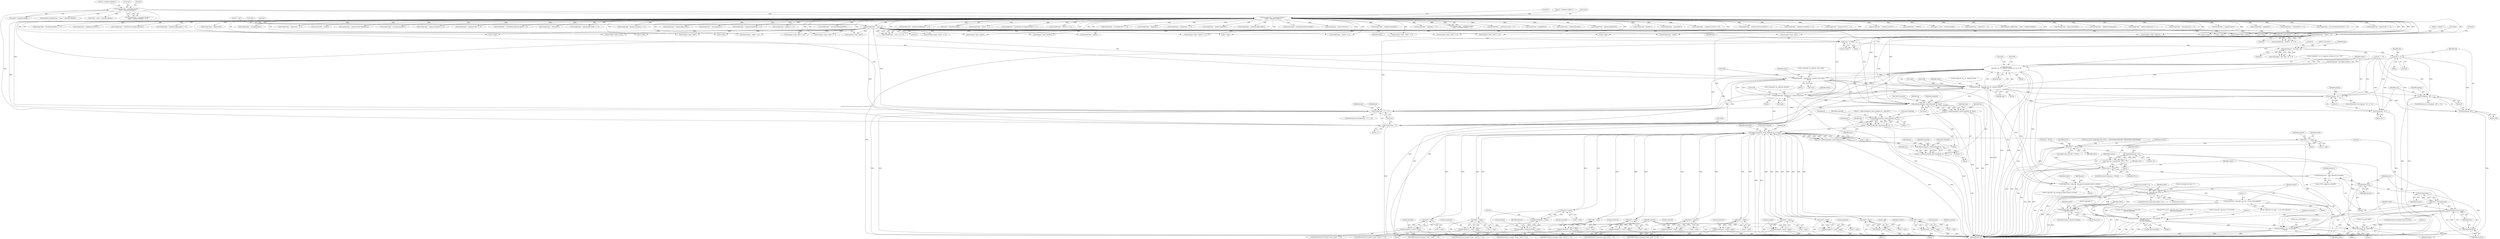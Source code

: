 digraph "0_Android_9d4853418ab2f754c2b63e091c29c5529b8b86ca_94@pointer" {
"1001319" [label="(Call,arg += 9)"];
"1001310" [label="(Call,strncmp(arg, \"arm-neon:\", 9))"];
"1001294" [label="(Call,*arg = 9+*argv)"];
"1001286" [label="(Call,strncmp(*argv, \"--option=\", 9))"];
"1001073" [label="(Call,strncmp(*argv, \"--max\", 5))"];
"1000582" [label="(Call,strncmp(*argv, \"--transform-enable=\",\n sizeof \"--transform-enable\"))"];
"1000560" [label="(Call,strncmp(*argv, \"--transform-disable=\",\n sizeof \"--transform-disable\"))"];
"1001348" [label="(Call,strcmp(arg, \"off\") == 0)"];
"1001349" [label="(Call,strcmp(arg, \"off\"))"];
"1001358" [label="(Call,strcmp(arg, \"on\") == 0)"];
"1001359" [label="(Call,strcmp(arg, \"on\"))"];
"1001368" [label="(Call,fprintf(stderr,\n \"pngvalid: %s: %s: unknown setting (use 'on' or 'off')\n\",\n *argv, arg))"];
"1000373" [label="(Call,strcmp(*argv, \"-v\") == 0)"];
"1000374" [label="(Call,strcmp(*argv, \"-v\"))"];
"1001227" [label="(Call,fprintf(stderr, \"pngvalid: %s: unknown 'max' option\n\", *argv))"];
"1001339" [label="(Call,fprintf(stderr, \"pngvalid: %s: %s: unknown option\n\", *argv, arg))"];
"1001409" [label="(Call,fprintf(stderr, \"pngvalid: %s: unknown argument\n\", *argv))"];
"1001429" [label="(Call,safecat(command, sizeof command, cp, *argv))"];
"1001427" [label="(Call,cp = safecat(command, sizeof command, cp, *argv))"];
"1000356" [label="(Call,safecat(command, sizeof command, cp, \" \"))"];
"1000354" [label="(Call,cp = safecat(command, sizeof command, cp, \" \"))"];
"1000364" [label="(Call,safecat(command, sizeof command, cp, *++argv))"];
"1000362" [label="(Call,cp = safecat(command, sizeof command, cp, *++argv))"];
"1001421" [label="(Call,safecat(command, sizeof command, cp, \" \"))"];
"1001419" [label="(Call,cp = safecat(command, sizeof command, cp, \" \"))"];
"1001035" [label="(Call,atoi(*++argv))"];
"1001033" [label="(Call,(png_byte)atoi(*++argv))"];
"1001029" [label="(Call,pm.sbitlow = (png_byte)atoi(*++argv))"];
"1001058" [label="(Call,touch = *++argv)"];
"1001791" [label="(Call,touch != NULL)"];
"1001798" [label="(Call,fopen(touch, \"wt\"))"];
"1001796" [label="(Call,*fsuccess = fopen(touch, \"wt\"))"];
"1001802" [label="(Call,fsuccess != NULL)"];
"1001810" [label="(Call,fprintf(fsuccess, \"PNG validation succeeded\n\"))"];
"1001813" [label="(Call,fflush(fsuccess))"];
"1001817" [label="(Call,ferror(fsuccess))"];
"1001815" [label="(Call,error = ferror(fsuccess))"];
"1001820" [label="(Call,fclose(fsuccess) || error)"];
"1001821" [label="(Call,fclose(fsuccess))"];
"1001825" [label="(Call,fprintf(stderr, \"%s: write failed\n\", touch))"];
"1001833" [label="(Call,fprintf(stderr, \"%s: open failed\n\", touch))"];
"1001095" [label="(Call,atof(*++argv))"];
"1001091" [label="(Call,pm.maxabs8 = atof(*++argv))"];
"1001113" [label="(Call,atof(*++argv))"];
"1001109" [label="(Call,pm.maxabs16 = atof(*++argv))"];
"1001131" [label="(Call,atof(*++argv))"];
"1001127" [label="(Call,pm.maxcalc8 = atof(*++argv))"];
"1001149" [label="(Call,atof(*++argv))"];
"1001145" [label="(Call,pm.maxcalc16 = atof(*++argv))"];
"1001167" [label="(Call,atof(*++argv))"];
"1001163" [label="(Call,pm.maxout8 = atof(*++argv))"];
"1001185" [label="(Call,atof(*++argv))"];
"1001181" [label="(Call,pm.maxout16 = atof(*++argv))"];
"1001203" [label="(Call,atof(*++argv))"];
"1001199" [label="(Call,pm.maxpc8 = atof(*++argv))"];
"1001221" [label="(Call,atof(*++argv))"];
"1001217" [label="(Call,pm.maxpc16 = atof(*++argv))"];
"1001253" [label="(Call,atof(*++argv))"];
"1001249" [label="(Call,pm.log8 = atof(*++argv))"];
"1001276" [label="(Call,atof(*++argv))"];
"1001272" [label="(Call,pm.log16 = atof(*++argv))"];
"1001640" [label="(Call,fprintf(stderr, \"pngvalid: test aborted (probably failed in cleanup)\n\"))"];
"1001661" [label="(Call,fprintf(stderr, \"pngvalid: first error: %s\n\", pm.this.error))"];
"1001669" [label="(Call,fprintf(stderr, \"pngvalid: run with -v to see what happened\n\"))"];
"1001767" [label="(Call,fprintf(stderr, \"pngvalid: %s\n\", pm.this.error))"];
"1001775" [label="(Call,fprintf(stderr, \"pngvalid: %d errors, %d warnings\n\", pm.this.nerrors,\n          pm.this.nwarnings))"];
"1000369" [label="(Call,*++argv)"];
"1001431" [label="(Call,sizeof command)"];
"1001671" [label="(Literal,\"pngvalid: run with -v to see what happened\n\")"];
"1001819" [label="(ControlStructure,if (fclose(fsuccess) || error))"];
"1000933" [label="(Call,strcmp(*argv, \"--use-input-precision\") == 0)"];
"1000712" [label="(Call,strcmp(*argv, \"--nogamma-transform\"))"];
"1000960" [label="(Call,strcmp(*argv, \"--calculations-use-input-precision\"))"];
"1001415" [label="(Literal,99)"];
"1001190" [label="(ControlStructure,if (strcmp(5+*argv, \"pc8\") == 0))"];
"1001146" [label="(Call,pm.maxcalc16)"];
"1001320" [label="(Identifier,arg)"];
"1001412" [label="(Call,*argv)"];
"1000839" [label="(Call,strcmp(*argv, \"--nogamma-alpha-mode\") == 0)"];
"1001661" [label="(Call,fprintf(stderr, \"pngvalid: first error: %s\n\", pm.this.error))"];
"1000588" [label="(Literal,0)"];
"1001193" [label="(Call,5+*argv)"];
"1000725" [label="(Call,strcmp(*argv, \"--gamma-sbit\"))"];
"1001281" [label="(Identifier,catmore)"];
"1001210" [label="(Call,strcmp(5+*argv, \"pc16\"))"];
"1000922" [label="(Call,strcmp(*argv, \"--use-update-info\"))"];
"1001429" [label="(Call,safecat(command, sizeof command, cp, *argv))"];
"1000365" [label="(Identifier,command)"];
"1001362" [label="(Literal,0)"];
"1001433" [label="(Identifier,cp)"];
"1001175" [label="(Call,5+*argv)"];
"1001321" [label="(Literal,9)"];
"1001002" [label="(Call,strcmp(*argv, \"--exhaustive\") == 0)"];
"1001783" [label="(Call,pm.this.nwarnings)"];
"1000564" [label="(Call,sizeof \"--transform-disable\")"];
"1001361" [label="(Literal,\"on\")"];
"1000573" [label="(Call,transform_disable(*argv + sizeof \"--transform-disable\"))"];
"1001434" [label="(Call,*argv)"];
"1001091" [label="(Call,pm.maxabs8 = atof(*++argv))"];
"1001227" [label="(Call,fprintf(stderr, \"pngvalid: %s: unknown 'max' option\n\", *argv))"];
"1001748" [label="(Call,pm.this.treat_warnings_as_errors &&\n       pm.this.nwarnings)"];
"1001311" [label="(Identifier,arg)"];
"1001109" [label="(Call,pm.maxabs16 = atof(*++argv))"];
"1001296" [label="(Call,9+*argv)"];
"1001815" [label="(Call,error = ferror(fsuccess))"];
"1001669" [label="(Call,fprintf(stderr, \"pngvalid: run with -v to see what happened\n\"))"];
"1001049" [label="(Call,strcmp(*argv, \"--touch\"))"];
"1000347" [label="(Identifier,argc)"];
"1001641" [label="(Identifier,stderr)"];
"1000973" [label="(Call,strcmp(*argv, \"--assume-16-bit-calculations\"))"];
"1001226" [label="(Block,)"];
"1001370" [label="(Literal,\"pngvalid: %s: %s: unknown setting (use 'on' or 'off')\n\")"];
"1001796" [label="(Call,*fsuccess = fopen(touch, \"wt\"))"];
"1001813" [label="(Call,fflush(fsuccess))"];
"1000934" [label="(Call,strcmp(*argv, \"--use-input-precision\"))"];
"1001812" [label="(Literal,\"PNG validation succeeded\n\")"];
"1000660" [label="(Call,strcmp(*argv, \"--gamma-threshold\") == 0)"];
"1001342" [label="(Call,*argv)"];
"1001430" [label="(Identifier,command)"];
"1001217" [label="(Call,pm.maxpc16 = atof(*++argv))"];
"1001100" [label="(ControlStructure,if (strcmp(5+*argv, \"abs16\") == 0))"];
"1001663" [label="(Literal,\"pngvalid: first error: %s\n\")"];
"1000743" [label="(Call,strcmp(*argv, \"--nogamma-sbit\") == 0)"];
"1001186" [label="(Call,*++argv)"];
"1000391" [label="(Identifier,argv)"];
"1001181" [label="(Call,pm.maxout16 = atof(*++argv))"];
"1000985" [label="(Call,strcmp(*argv, \"--calculations-follow-bit-depth\") == 0)"];
"1000210" [label="(Call,cp = safecat(command, sizeof command, cp, \"pngvalid\"))"];
"1001421" [label="(Call,safecat(command, sizeof command, cp, \" \"))"];
"1001367" [label="(Block,)"];
"1001163" [label="(Call,pm.maxout8 = atof(*++argv))"];
"1001770" [label="(Call,pm.this.error)"];
"1001003" [label="(Call,strcmp(*argv, \"--exhaustive\"))"];
"1001319" [label="(Call,arg += 9)"];
"1000820" [label="(Call,strcmp(*argv, \"--gamma-alpha-mode\") == 0)"];
"1001799" [label="(Identifier,touch)"];
"1000376" [label="(Identifier,argv)"];
"1001825" [label="(Call,fprintf(stderr, \"%s: write failed\n\", touch))"];
"1001823" [label="(Identifier,error)"];
"1001110" [label="(Call,pm.maxabs16)"];
"1001254" [label="(Call,*++argv)"];
"1001156" [label="(Call,strcmp(5+*argv, \"out8\"))"];
"1000692" [label="(Call,strcmp(*argv, \"--gamma-transform\") == 0)"];
"1001182" [label="(Call,pm.maxout16)"];
"1000382" [label="(Identifier,pm)"];
"1000582" [label="(Call,strncmp(*argv, \"--transform-enable=\",\n sizeof \"--transform-enable\"))"];
"1001334" [label="(Call,arg += 19)"];
"1001074" [label="(Call,*argv)"];
"1001033" [label="(Call,(png_byte)atoi(*++argv))"];
"1001346" [label="(Literal,99)"];
"1000358" [label="(Call,sizeof command)"];
"1000362" [label="(Call,cp = safecat(command, sizeof command, cp, *++argv))"];
"1001832" [label="(Block,)"];
"1001132" [label="(Call,*++argv)"];
"1001816" [label="(Identifier,error)"];
"1001103" [label="(Call,5+*argv)"];
"1000821" [label="(Call,strcmp(*argv, \"--gamma-alpha-mode\"))"];
"1001422" [label="(Identifier,command)"];
"1000879" [label="(Call,strcmp(*argv, \"--more-gammas\"))"];
"1001340" [label="(Identifier,stderr)"];
"1001794" [label="(Block,)"];
"1001057" [label="(Block,)"];
"1000679" [label="(Call,strcmp(*argv, \"--nogamma-threshold\") == 0)"];
"1001821" [label="(Call,fclose(fsuccess))"];
"1001840" [label="(Literal,0)"];
"1000603" [label="(Call,strcmp(*argv, \"--gamma\") == 0)"];
"1001776" [label="(Identifier,stderr)"];
"1001239" [label="(Call,strcmp(*argv, \"--log8\") == 0)"];
"1001114" [label="(Call,*++argv)"];
"1001804" [label="(Identifier,NULL)"];
"1001059" [label="(Identifier,touch)"];
"1001810" [label="(Call,fprintf(fsuccess, \"PNG validation succeeded\n\"))"];
"1001800" [label="(Literal,\"wt\")"];
"1001411" [label="(Literal,\"pngvalid: %s: unknown argument\n\")"];
"1001233" [label="(Literal,99)"];
"1001191" [label="(Call,strcmp(5+*argv, \"pc8\") == 0)"];
"1001185" [label="(Call,atof(*++argv))"];
"1000585" [label="(Literal,\"--transform-enable=\")"];
"1000349" [label="(Block,)"];
"1001814" [label="(Identifier,fsuccess)"];
"1000947" [label="(Call,strcmp(*argv, \"--use-calculation-precision\"))"];
"1000563" [label="(Literal,\"--transform-disable=\")"];
"1001652" [label="(Call,pm.this.error[0] != 0)"];
"1001797" [label="(Identifier,fsuccess)"];
"1001310" [label="(Call,strncmp(arg, \"arm-neon:\", 9))"];
"1001291" [label="(Literal,0)"];
"1001798" [label="(Call,fopen(touch, \"wt\"))"];
"1001647" [label="(Identifier,pm)"];
"1001035" [label="(Call,atoi(*++argv))"];
"1001350" [label="(Identifier,arg)"];
"1001828" [label="(Identifier,touch)"];
"1001325" [label="(Call,strncmp(arg, \"max-inflate-window:\", 19))"];
"1001344" [label="(Identifier,arg)"];
"1001221" [label="(Call,atof(*++argv))"];
"1001119" [label="(Call,strcmp(5+*argv, \"calc8\") == 0)"];
"1001775" [label="(Call,fprintf(stderr, \"pngvalid: %d errors, %d warnings\n\", pm.this.nerrors,\n          pm.this.nwarnings))"];
"1001084" [label="(Call,strcmp(5+*argv, \"abs8\"))"];
"1000561" [label="(Call,*argv)"];
"1001349" [label="(Call,strcmp(arg, \"off\"))"];
"1001131" [label="(Call,atof(*++argv))"];
"1001173" [label="(Call,strcmp(5+*argv, \"out16\") == 0)"];
"1000372" [label="(ControlStructure,if (strcmp(*argv, \"-v\") == 0))"];
"1001651" [label="(ControlStructure,if (pm.this.error[0] != 0))"];
"1000807" [label="(Call,strcmp(*argv, \"--nogamma-background\") == 0)"];
"1001408" [label="(Block,)"];
"1001835" [label="(Literal,\"%s: open failed\n\")"];
"1001276" [label="(Call,atof(*++argv))"];
"1000586" [label="(Call,sizeof \"--transform-enable\")"];
"1001127" [label="(Call,pm.maxcalc8 = atof(*++argv))"];
"1001048" [label="(Call,strcmp(*argv, \"--touch\") == 0)"];
"1000959" [label="(Call,strcmp(*argv, \"--calculations-use-input-precision\") == 0)"];
"1001650" [label="(Block,)"];
"1001060" [label="(Call,*++argv)"];
"1001145" [label="(Call,pm.maxcalc16 = atof(*++argv))"];
"1000583" [label="(Call,*argv)"];
"1001120" [label="(Call,strcmp(5+*argv, \"calc8\"))"];
"1001272" [label="(Call,pm.log16 = atof(*++argv))"];
"1001019" [label="(Call,strcmp(*argv, \"--sbitlow\") == 0)"];
"1001273" [label="(Call,pm.log16)"];
"1000360" [label="(Identifier,cp)"];
"1000378" [label="(Literal,0)"];
"1001352" [label="(Literal,0)"];
"1001218" [label="(Call,pm.maxpc16)"];
"1001670" [label="(Identifier,stderr)"];
"1000158" [label="(Call,touch = NULL)"];
"1001314" [label="(Literal,0)"];
"1001095" [label="(Call,atof(*++argv))"];
"1001118" [label="(ControlStructure,if (strcmp(5+*argv, \"calc8\") == 0))"];
"1001822" [label="(Identifier,fsuccess)"];
"1001102" [label="(Call,strcmp(5+*argv, \"abs16\"))"];
"1000357" [label="(Identifier,command)"];
"1001036" [label="(Call,*++argv)"];
"1001792" [label="(Identifier,touch)"];
"1000363" [label="(Identifier,cp)"];
"1000374" [label="(Call,strcmp(*argv, \"-v\"))"];
"1001263" [label="(Call,strcmp(*argv, \"--log16\"))"];
"1001208" [label="(ControlStructure,if (strcmp(5+*argv, \"pc16\") == 0))"];
"1001309" [label="(Call,strncmp(arg, \"arm-neon:\", 9) == 0)"];
"1001137" [label="(Call,strcmp(5+*argv, \"calc16\") == 0)"];
"1001834" [label="(Identifier,stderr)"];
"1000921" [label="(Call,strcmp(*argv, \"--use-update-info\") == 0)"];
"1001222" [label="(Call,*++argv)"];
"1000648" [label="(Call,strcmp(*argv, \"--nogamma\"))"];
"1000891" [label="(Call,strcmp(*argv, \"--all-gammas\") == 0)"];
"1001092" [label="(Call,pm.maxabs8)"];
"1001811" [label="(Identifier,fsuccess)"];
"1001826" [label="(Identifier,stderr)"];
"1001271" [label="(Block,)"];
"1001250" [label="(Call,pm.log8)"];
"1001827" [label="(Literal,\"%s: write failed\n\")"];
"1001228" [label="(Identifier,stderr)"];
"1000356" [label="(Call,safecat(command, sizeof command, cp, \" \"))"];
"1000693" [label="(Call,strcmp(*argv, \"--gamma-transform\"))"];
"1000840" [label="(Call,strcmp(*argv, \"--nogamma-alpha-mode\"))"];
"1001085" [label="(Call,5+*argv)"];
"1001368" [label="(Call,fprintf(stderr,\n \"pngvalid: %s: %s: unknown setting (use 'on' or 'off')\n\",\n *argv, arg))"];
"1000986" [label="(Call,strcmp(*argv, \"--calculations-follow-bit-depth\"))"];
"1000757" [label="(Call,strcmp(*argv, \"--gamma-16-to-8\"))"];
"1001078" [label="(Literal,0)"];
"1000354" [label="(Call,cp = safecat(command, sizeof command, cp, \" \"))"];
"1001760" [label="(ControlStructure,if (!pm.this.verbose))"];
"1001354" [label="(Identifier,setting)"];
"1001076" [label="(Literal,\"--max\")"];
"1001200" [label="(Call,pm.maxpc8)"];
"1001347" [label="(ControlStructure,if (strcmp(arg, \"off\") == 0))"];
"1001423" [label="(Call,sizeof command)"];
"1001801" [label="(ControlStructure,if (fsuccess != NULL))"];
"1000377" [label="(Literal,\"-v\")"];
"1001768" [label="(Identifier,stderr)"];
"1001030" [label="(Call,pm.sbitlow)"];
"1001167" [label="(Call,atof(*++argv))"];
"1001742" [label="(Call,pm.this.nerrors || (pm.this.treat_warnings_as_errors &&\n       pm.this.nwarnings))"];
"1001262" [label="(Call,strcmp(*argv, \"--log16\") == 0)"];
"1001073" [label="(Call,strncmp(*argv, \"--max\", 5))"];
"1001203" [label="(Call,atof(*++argv))"];
"1001369" [label="(Identifier,stderr)"];
"1001767" [label="(Call,fprintf(stderr, \"pngvalid: %s\n\", pm.this.error))"];
"1001230" [label="(Call,*argv)"];
"1001083" [label="(Call,strcmp(5+*argv, \"abs8\") == 0)"];
"1001803" [label="(Identifier,fsuccess)"];
"1000680" [label="(Call,strcmp(*argv, \"--nogamma-threshold\"))"];
"1001155" [label="(Call,strcmp(5+*argv, \"out8\") == 0)"];
"1000647" [label="(Call,strcmp(*argv, \"--nogamma\") == 0)"];
"1000581" [label="(Call,strncmp(*argv, \"--transform-enable=\",\n sizeof \"--transform-enable\") == 0)"];
"1000366" [label="(Call,sizeof command)"];
"1000906" [label="(Call,strcmp(*argv, \"--progressive-read\") == 0)"];
"1000866" [label="(Call,strcmp(*argv, \"--noexpand16\"))"];
"1000907" [label="(Call,strcmp(*argv, \"--progressive-read\"))"];
"1000789" [label="(Call,strcmp(*argv, \"--gamma-background\"))"];
"1001290" [label="(Literal,9)"];
"1001072" [label="(Call,strncmp(*argv, \"--max\", 5) == 0)"];
"1001338" [label="(Block,)"];
"1000201" [label="(Call,store_ensure_image(&pm.this, NULL, 2, TRANSFORM_ROWMAX, TRANSFORM_HEIGHTMAX))"];
"1001209" [label="(Call,strcmp(5+*argv, \"pc16\") == 0)"];
"1001805" [label="(Block,)"];
"1000375" [label="(Call,*argv)"];
"1001341" [label="(Literal,\"pngvalid: %s: %s: unknown option\n\")"];
"1001820" [label="(Call,fclose(fsuccess) || error)"];
"1000604" [label="(Call,strcmp(*argv, \"--gamma\"))"];
"1001410" [label="(Identifier,stderr)"];
"1001077" [label="(Literal,5)"];
"1000892" [label="(Call,strcmp(*argv, \"--all-gammas\"))"];
"1001841" [label="(MethodReturn,int)"];
"1000373" [label="(Call,strcmp(*argv, \"-v\") == 0)"];
"1001040" [label="(Identifier,catmore)"];
"1001302" [label="(Identifier,option)"];
"1001157" [label="(Call,5+*argv)"];
"1001082" [label="(ControlStructure,if (strcmp(5+*argv, \"abs8\") == 0))"];
"1001808" [label="(Identifier,error)"];
"1000775" [label="(Call,strcmp(*argv, \"--nogamma-16-to-8\") == 0)"];
"1001360" [label="(Identifier,arg)"];
"1001199" [label="(Call,pm.maxpc8 = atof(*++argv))"];
"1001769" [label="(Literal,\"pngvalid: %s\n\")"];
"1001240" [label="(Call,strcmp(*argv, \"--log8\"))"];
"1001128" [label="(Call,pm.maxcalc8)"];
"1001426" [label="(Literal,\" \")"];
"1000574" [label="(Call,*argv + sizeof \"--transform-disable\")"];
"1001168" [label="(Call,*++argv)"];
"1000972" [label="(Call,strcmp(*argv, \"--assume-16-bit-calculations\") == 0)"];
"1001313" [label="(Literal,9)"];
"1001759" [label="(Block,)"];
"1000355" [label="(Identifier,cp)"];
"1001154" [label="(ControlStructure,if (strcmp(5+*argv, \"out8\") == 0))"];
"1001028" [label="(Block,)"];
"1001292" [label="(Block,)"];
"1001359" [label="(Call,strcmp(arg, \"on\"))"];
"1001418" [label="(Block,)"];
"1001172" [label="(ControlStructure,if (strcmp(5+*argv, \"out16\") == 0))"];
"1001428" [label="(Identifier,cp)"];
"1001371" [label="(Call,*argv)"];
"1001351" [label="(Literal,\"off\")"];
"1000711" [label="(Call,strcmp(*argv, \"--nogamma-transform\") == 0)"];
"1001294" [label="(Call,*arg = 9+*argv)"];
"1000756" [label="(Call,strcmp(*argv, \"--gamma-16-to-8\") == 0)"];
"1001192" [label="(Call,strcmp(5+*argv, \"pc8\"))"];
"1001289" [label="(Literal,\"--option=\")"];
"1001286" [label="(Call,strncmp(*argv, \"--option=\", 9))"];
"1001357" [label="(ControlStructure,if (strcmp(arg, \"on\") == 0))"];
"1001830" [label="(Literal,1)"];
"1001138" [label="(Call,strcmp(5+*argv, \"calc16\"))"];
"1000776" [label="(Call,strcmp(*argv, \"--nogamma-16-to-8\"))"];
"1001058" [label="(Call,touch = *++argv)"];
"1001315" [label="(Block,)"];
"1001258" [label="(Identifier,catmore)"];
"1001020" [label="(Call,strcmp(*argv, \"--sbitlow\"))"];
"1001642" [label="(Literal,\"pngvalid: test aborted (probably failed in cleanup)\n\")"];
"1000596" [label="(Call,*argv + sizeof \"--transform-enable\")"];
"1001640" [label="(Call,fprintf(stderr, \"pngvalid: test aborted (probably failed in cleanup)\n\"))"];
"1001312" [label="(Literal,\"arm-neon:\")"];
"1001339" [label="(Call,fprintf(stderr, \"pngvalid: %s: %s: unknown option\n\", *argv, arg))"];
"1001790" [label="(ControlStructure,if (touch != NULL))"];
"1001793" [label="(Identifier,NULL)"];
"1001662" [label="(Identifier,stderr)"];
"1000852" [label="(Call,strcmp(*argv, \"--expand16\") == 0)"];
"1001229" [label="(Literal,\"pngvalid: %s: unknown 'max' option\n\")"];
"1001777" [label="(Literal,\"pngvalid: %d errors, %d warnings\n\")"];
"1001791" [label="(Call,touch != NULL)"];
"1001029" [label="(Call,pm.sbitlow = (png_byte)atoi(*++argv))"];
"1001427" [label="(Call,cp = safecat(command, sizeof command, cp, *argv))"];
"1001113" [label="(Call,atof(*++argv))"];
"1000559" [label="(Call,strncmp(*argv, \"--transform-disable=\",\n sizeof \"--transform-disable\") == 0)"];
"1001096" [label="(Call,*++argv)"];
"1001149" [label="(Call,atof(*++argv))"];
"1001838" [label="(Literal,1)"];
"1000595" [label="(Call,transform_enable(*argv + sizeof \"--transform-enable\"))"];
"1001121" [label="(Call,5+*argv)"];
"1001364" [label="(Identifier,setting)"];
"1000661" [label="(Call,strcmp(*argv, \"--gamma-threshold\"))"];
"1001348" [label="(Call,strcmp(arg, \"off\") == 0)"];
"1001802" [label="(Call,fsuccess != NULL)"];
"1000808" [label="(Call,strcmp(*argv, \"--nogamma-background\"))"];
"1001235" [label="(Identifier,catmore)"];
"1001358" [label="(Call,strcmp(arg, \"on\") == 0)"];
"1001836" [label="(Identifier,touch)"];
"1001419" [label="(Call,cp = safecat(command, sizeof command, cp, \" \"))"];
"1001824" [label="(Block,)"];
"1001425" [label="(Identifier,cp)"];
"1001818" [label="(Identifier,fsuccess)"];
"1000368" [label="(Identifier,cp)"];
"1001373" [label="(Identifier,arg)"];
"1000788" [label="(Call,strcmp(*argv, \"--gamma-background\") == 0)"];
"1001664" [label="(Call,pm.this.error)"];
"1001833" [label="(Call,fprintf(stderr, \"%s: open failed\n\", touch))"];
"1000361" [label="(Literal,\" \")"];
"1000364" [label="(Call,safecat(command, sizeof command, cp, *++argv))"];
"1001789" [label="(Literal,1)"];
"1000878" [label="(Call,strcmp(*argv, \"--more-gammas\") == 0)"];
"1001064" [label="(Identifier,catmore)"];
"1001295" [label="(Identifier,arg)"];
"1000566" [label="(Literal,0)"];
"1001817" [label="(Call,ferror(fsuccess))"];
"1001139" [label="(Call,5+*argv)"];
"1000744" [label="(Call,strcmp(*argv, \"--nogamma-sbit\"))"];
"1001164" [label="(Call,pm.maxout8)"];
"1001174" [label="(Call,strcmp(5+*argv, \"out16\"))"];
"1001673" [label="(Literal,1)"];
"1001639" [label="(Block,)"];
"1000853" [label="(Call,strcmp(*argv, \"--expand16\"))"];
"1000865" [label="(Call,strcmp(*argv, \"--noexpand16\") == 0)"];
"1000946" [label="(Call,strcmp(*argv, \"--use-calculation-precision\") == 0)"];
"1000560" [label="(Call,strncmp(*argv, \"--transform-disable=\",\n sizeof \"--transform-disable\"))"];
"1001277" [label="(Call,*++argv)"];
"1001778" [label="(Call,pm.this.nerrors)"];
"1001420" [label="(Identifier,cp)"];
"1001150" [label="(Call,*++argv)"];
"1001409" [label="(Call,fprintf(stderr, \"pngvalid: %s: unknown argument\n\", *argv))"];
"1001285" [label="(Call,strncmp(*argv, \"--option=\", 9) == 0)"];
"1001253" [label="(Call,atof(*++argv))"];
"1001248" [label="(Block,)"];
"1001211" [label="(Call,5+*argv)"];
"1001249" [label="(Call,pm.log8 = atof(*++argv))"];
"1001375" [label="(Literal,99)"];
"1001204" [label="(Call,*++argv)"];
"1001136" [label="(ControlStructure,if (strcmp(5+*argv, \"calc16\") == 0))"];
"1001287" [label="(Call,*argv)"];
"1000724" [label="(Call,strcmp(*argv, \"--gamma-sbit\") == 0)"];
"1001101" [label="(Call,strcmp(5+*argv, \"abs16\") == 0)"];
"1001319" -> "1001315"  [label="AST: "];
"1001319" -> "1001321"  [label="CFG: "];
"1001320" -> "1001319"  [label="AST: "];
"1001321" -> "1001319"  [label="AST: "];
"1001350" -> "1001319"  [label="CFG: "];
"1001310" -> "1001319"  [label="DDG: "];
"1001319" -> "1001348"  [label="DDG: "];
"1001319" -> "1001349"  [label="DDG: "];
"1001319" -> "1001358"  [label="DDG: "];
"1001319" -> "1001359"  [label="DDG: "];
"1001319" -> "1001368"  [label="DDG: "];
"1001310" -> "1001309"  [label="AST: "];
"1001310" -> "1001313"  [label="CFG: "];
"1001311" -> "1001310"  [label="AST: "];
"1001312" -> "1001310"  [label="AST: "];
"1001313" -> "1001310"  [label="AST: "];
"1001314" -> "1001310"  [label="CFG: "];
"1001310" -> "1001309"  [label="DDG: "];
"1001310" -> "1001309"  [label="DDG: "];
"1001310" -> "1001309"  [label="DDG: "];
"1001294" -> "1001310"  [label="DDG: "];
"1001310" -> "1001325"  [label="DDG: "];
"1001294" -> "1001292"  [label="AST: "];
"1001294" -> "1001296"  [label="CFG: "];
"1001295" -> "1001294"  [label="AST: "];
"1001296" -> "1001294"  [label="AST: "];
"1001302" -> "1001294"  [label="CFG: "];
"1001294" -> "1001841"  [label="DDG: "];
"1001286" -> "1001294"  [label="DDG: "];
"1001286" -> "1001285"  [label="AST: "];
"1001286" -> "1001290"  [label="CFG: "];
"1001287" -> "1001286"  [label="AST: "];
"1001289" -> "1001286"  [label="AST: "];
"1001290" -> "1001286"  [label="AST: "];
"1001291" -> "1001286"  [label="CFG: "];
"1001286" -> "1000373"  [label="DDG: "];
"1001286" -> "1000374"  [label="DDG: "];
"1001286" -> "1001285"  [label="DDG: "];
"1001286" -> "1001285"  [label="DDG: "];
"1001286" -> "1001285"  [label="DDG: "];
"1001073" -> "1001286"  [label="DDG: "];
"1000582" -> "1001286"  [label="DDG: "];
"1001286" -> "1001296"  [label="DDG: "];
"1001286" -> "1001339"  [label="DDG: "];
"1001286" -> "1001368"  [label="DDG: "];
"1001286" -> "1001409"  [label="DDG: "];
"1001286" -> "1001429"  [label="DDG: "];
"1001073" -> "1001072"  [label="AST: "];
"1001073" -> "1001077"  [label="CFG: "];
"1001074" -> "1001073"  [label="AST: "];
"1001076" -> "1001073"  [label="AST: "];
"1001077" -> "1001073"  [label="AST: "];
"1001078" -> "1001073"  [label="CFG: "];
"1001073" -> "1000373"  [label="DDG: "];
"1001073" -> "1000374"  [label="DDG: "];
"1001073" -> "1001072"  [label="DDG: "];
"1001073" -> "1001072"  [label="DDG: "];
"1001073" -> "1001072"  [label="DDG: "];
"1000582" -> "1001073"  [label="DDG: "];
"1001073" -> "1001083"  [label="DDG: "];
"1001073" -> "1001084"  [label="DDG: "];
"1001073" -> "1001085"  [label="DDG: "];
"1001073" -> "1001101"  [label="DDG: "];
"1001073" -> "1001102"  [label="DDG: "];
"1001073" -> "1001103"  [label="DDG: "];
"1001073" -> "1001119"  [label="DDG: "];
"1001073" -> "1001120"  [label="DDG: "];
"1001073" -> "1001121"  [label="DDG: "];
"1001073" -> "1001137"  [label="DDG: "];
"1001073" -> "1001138"  [label="DDG: "];
"1001073" -> "1001139"  [label="DDG: "];
"1001073" -> "1001155"  [label="DDG: "];
"1001073" -> "1001156"  [label="DDG: "];
"1001073" -> "1001157"  [label="DDG: "];
"1001073" -> "1001173"  [label="DDG: "];
"1001073" -> "1001174"  [label="DDG: "];
"1001073" -> "1001175"  [label="DDG: "];
"1001073" -> "1001191"  [label="DDG: "];
"1001073" -> "1001192"  [label="DDG: "];
"1001073" -> "1001193"  [label="DDG: "];
"1001073" -> "1001209"  [label="DDG: "];
"1001073" -> "1001210"  [label="DDG: "];
"1001073" -> "1001211"  [label="DDG: "];
"1001073" -> "1001227"  [label="DDG: "];
"1001073" -> "1001239"  [label="DDG: "];
"1001073" -> "1001240"  [label="DDG: "];
"1001073" -> "1001262"  [label="DDG: "];
"1001073" -> "1001263"  [label="DDG: "];
"1001073" -> "1001429"  [label="DDG: "];
"1000582" -> "1000581"  [label="AST: "];
"1000582" -> "1000586"  [label="CFG: "];
"1000583" -> "1000582"  [label="AST: "];
"1000585" -> "1000582"  [label="AST: "];
"1000586" -> "1000582"  [label="AST: "];
"1000588" -> "1000582"  [label="CFG: "];
"1000582" -> "1000373"  [label="DDG: "];
"1000582" -> "1000374"  [label="DDG: "];
"1000582" -> "1000581"  [label="DDG: "];
"1000582" -> "1000581"  [label="DDG: "];
"1000560" -> "1000582"  [label="DDG: "];
"1000582" -> "1000595"  [label="DDG: "];
"1000582" -> "1000596"  [label="DDG: "];
"1000582" -> "1000603"  [label="DDG: "];
"1000582" -> "1000604"  [label="DDG: "];
"1000582" -> "1000647"  [label="DDG: "];
"1000582" -> "1000648"  [label="DDG: "];
"1000582" -> "1000660"  [label="DDG: "];
"1000582" -> "1000661"  [label="DDG: "];
"1000582" -> "1000679"  [label="DDG: "];
"1000582" -> "1000680"  [label="DDG: "];
"1000582" -> "1000692"  [label="DDG: "];
"1000582" -> "1000693"  [label="DDG: "];
"1000582" -> "1000711"  [label="DDG: "];
"1000582" -> "1000712"  [label="DDG: "];
"1000582" -> "1000724"  [label="DDG: "];
"1000582" -> "1000725"  [label="DDG: "];
"1000582" -> "1000743"  [label="DDG: "];
"1000582" -> "1000744"  [label="DDG: "];
"1000582" -> "1000756"  [label="DDG: "];
"1000582" -> "1000757"  [label="DDG: "];
"1000582" -> "1000775"  [label="DDG: "];
"1000582" -> "1000776"  [label="DDG: "];
"1000582" -> "1000788"  [label="DDG: "];
"1000582" -> "1000789"  [label="DDG: "];
"1000582" -> "1000807"  [label="DDG: "];
"1000582" -> "1000808"  [label="DDG: "];
"1000582" -> "1000820"  [label="DDG: "];
"1000582" -> "1000821"  [label="DDG: "];
"1000582" -> "1000839"  [label="DDG: "];
"1000582" -> "1000840"  [label="DDG: "];
"1000582" -> "1000852"  [label="DDG: "];
"1000582" -> "1000853"  [label="DDG: "];
"1000582" -> "1000865"  [label="DDG: "];
"1000582" -> "1000866"  [label="DDG: "];
"1000582" -> "1000878"  [label="DDG: "];
"1000582" -> "1000879"  [label="DDG: "];
"1000582" -> "1000891"  [label="DDG: "];
"1000582" -> "1000892"  [label="DDG: "];
"1000582" -> "1000906"  [label="DDG: "];
"1000582" -> "1000907"  [label="DDG: "];
"1000582" -> "1000921"  [label="DDG: "];
"1000582" -> "1000922"  [label="DDG: "];
"1000582" -> "1000933"  [label="DDG: "];
"1000582" -> "1000934"  [label="DDG: "];
"1000582" -> "1000946"  [label="DDG: "];
"1000582" -> "1000947"  [label="DDG: "];
"1000582" -> "1000959"  [label="DDG: "];
"1000582" -> "1000960"  [label="DDG: "];
"1000582" -> "1000972"  [label="DDG: "];
"1000582" -> "1000973"  [label="DDG: "];
"1000582" -> "1000985"  [label="DDG: "];
"1000582" -> "1000986"  [label="DDG: "];
"1000582" -> "1001002"  [label="DDG: "];
"1000582" -> "1001003"  [label="DDG: "];
"1000582" -> "1001019"  [label="DDG: "];
"1000582" -> "1001020"  [label="DDG: "];
"1000582" -> "1001048"  [label="DDG: "];
"1000582" -> "1001049"  [label="DDG: "];
"1000582" -> "1001083"  [label="DDG: "];
"1000582" -> "1001084"  [label="DDG: "];
"1000582" -> "1001085"  [label="DDG: "];
"1000582" -> "1001101"  [label="DDG: "];
"1000582" -> "1001102"  [label="DDG: "];
"1000582" -> "1001103"  [label="DDG: "];
"1000582" -> "1001119"  [label="DDG: "];
"1000582" -> "1001120"  [label="DDG: "];
"1000582" -> "1001121"  [label="DDG: "];
"1000582" -> "1001137"  [label="DDG: "];
"1000582" -> "1001138"  [label="DDG: "];
"1000582" -> "1001139"  [label="DDG: "];
"1000582" -> "1001155"  [label="DDG: "];
"1000582" -> "1001156"  [label="DDG: "];
"1000582" -> "1001157"  [label="DDG: "];
"1000582" -> "1001173"  [label="DDG: "];
"1000582" -> "1001174"  [label="DDG: "];
"1000582" -> "1001175"  [label="DDG: "];
"1000582" -> "1001191"  [label="DDG: "];
"1000582" -> "1001192"  [label="DDG: "];
"1000582" -> "1001193"  [label="DDG: "];
"1000582" -> "1001209"  [label="DDG: "];
"1000582" -> "1001210"  [label="DDG: "];
"1000582" -> "1001211"  [label="DDG: "];
"1000582" -> "1001227"  [label="DDG: "];
"1000582" -> "1001239"  [label="DDG: "];
"1000582" -> "1001240"  [label="DDG: "];
"1000582" -> "1001262"  [label="DDG: "];
"1000582" -> "1001263"  [label="DDG: "];
"1000582" -> "1001429"  [label="DDG: "];
"1000560" -> "1000559"  [label="AST: "];
"1000560" -> "1000564"  [label="CFG: "];
"1000561" -> "1000560"  [label="AST: "];
"1000563" -> "1000560"  [label="AST: "];
"1000564" -> "1000560"  [label="AST: "];
"1000566" -> "1000560"  [label="CFG: "];
"1000560" -> "1000373"  [label="DDG: "];
"1000560" -> "1000374"  [label="DDG: "];
"1000560" -> "1000559"  [label="DDG: "];
"1000560" -> "1000559"  [label="DDG: "];
"1000560" -> "1000573"  [label="DDG: "];
"1000560" -> "1000574"  [label="DDG: "];
"1000560" -> "1001429"  [label="DDG: "];
"1001348" -> "1001347"  [label="AST: "];
"1001348" -> "1001352"  [label="CFG: "];
"1001349" -> "1001348"  [label="AST: "];
"1001352" -> "1001348"  [label="AST: "];
"1001354" -> "1001348"  [label="CFG: "];
"1001360" -> "1001348"  [label="CFG: "];
"1001348" -> "1001841"  [label="DDG: "];
"1001348" -> "1001841"  [label="DDG: "];
"1001334" -> "1001348"  [label="DDG: "];
"1001339" -> "1001348"  [label="DDG: "];
"1001349" -> "1001351"  [label="CFG: "];
"1001350" -> "1001349"  [label="AST: "];
"1001351" -> "1001349"  [label="AST: "];
"1001352" -> "1001349"  [label="CFG: "];
"1001349" -> "1001841"  [label="DDG: "];
"1001334" -> "1001349"  [label="DDG: "];
"1001339" -> "1001349"  [label="DDG: "];
"1001358" -> "1001357"  [label="AST: "];
"1001358" -> "1001362"  [label="CFG: "];
"1001359" -> "1001358"  [label="AST: "];
"1001362" -> "1001358"  [label="AST: "];
"1001364" -> "1001358"  [label="CFG: "];
"1001369" -> "1001358"  [label="CFG: "];
"1001358" -> "1001841"  [label="DDG: "];
"1001358" -> "1001841"  [label="DDG: "];
"1001334" -> "1001358"  [label="DDG: "];
"1001339" -> "1001358"  [label="DDG: "];
"1001359" -> "1001361"  [label="CFG: "];
"1001360" -> "1001359"  [label="AST: "];
"1001361" -> "1001359"  [label="AST: "];
"1001362" -> "1001359"  [label="CFG: "];
"1001359" -> "1001841"  [label="DDG: "];
"1001334" -> "1001359"  [label="DDG: "];
"1001339" -> "1001359"  [label="DDG: "];
"1001368" -> "1001367"  [label="AST: "];
"1001368" -> "1001373"  [label="CFG: "];
"1001369" -> "1001368"  [label="AST: "];
"1001370" -> "1001368"  [label="AST: "];
"1001371" -> "1001368"  [label="AST: "];
"1001373" -> "1001368"  [label="AST: "];
"1001375" -> "1001368"  [label="CFG: "];
"1001368" -> "1001841"  [label="DDG: "];
"1001368" -> "1001841"  [label="DDG: "];
"1001368" -> "1001841"  [label="DDG: "];
"1001368" -> "1000373"  [label="DDG: "];
"1001368" -> "1000374"  [label="DDG: "];
"1001368" -> "1001227"  [label="DDG: "];
"1001368" -> "1001339"  [label="DDG: "];
"1001409" -> "1001368"  [label="DDG: "];
"1001227" -> "1001368"  [label="DDG: "];
"1001339" -> "1001368"  [label="DDG: "];
"1001339" -> "1001368"  [label="DDG: "];
"1001339" -> "1001368"  [label="DDG: "];
"1001334" -> "1001368"  [label="DDG: "];
"1001368" -> "1001409"  [label="DDG: "];
"1001368" -> "1001429"  [label="DDG: "];
"1001368" -> "1001640"  [label="DDG: "];
"1000373" -> "1000372"  [label="AST: "];
"1000373" -> "1000378"  [label="CFG: "];
"1000374" -> "1000373"  [label="AST: "];
"1000378" -> "1000373"  [label="AST: "];
"1000382" -> "1000373"  [label="CFG: "];
"1000391" -> "1000373"  [label="CFG: "];
"1000373" -> "1001841"  [label="DDG: "];
"1000373" -> "1001841"  [label="DDG: "];
"1001339" -> "1000373"  [label="DDG: "];
"1001227" -> "1000373"  [label="DDG: "];
"1001409" -> "1000373"  [label="DDG: "];
"1001429" -> "1000373"  [label="DDG: "];
"1000374" -> "1000377"  [label="CFG: "];
"1000375" -> "1000374"  [label="AST: "];
"1000377" -> "1000374"  [label="AST: "];
"1000378" -> "1000374"  [label="CFG: "];
"1000374" -> "1001841"  [label="DDG: "];
"1001339" -> "1000374"  [label="DDG: "];
"1001227" -> "1000374"  [label="DDG: "];
"1001409" -> "1000374"  [label="DDG: "];
"1001429" -> "1000374"  [label="DDG: "];
"1001227" -> "1001226"  [label="AST: "];
"1001227" -> "1001230"  [label="CFG: "];
"1001228" -> "1001227"  [label="AST: "];
"1001229" -> "1001227"  [label="AST: "];
"1001230" -> "1001227"  [label="AST: "];
"1001233" -> "1001227"  [label="CFG: "];
"1001227" -> "1001841"  [label="DDG: "];
"1001227" -> "1001841"  [label="DDG: "];
"1001409" -> "1001227"  [label="DDG: "];
"1001339" -> "1001227"  [label="DDG: "];
"1001227" -> "1001339"  [label="DDG: "];
"1001227" -> "1001409"  [label="DDG: "];
"1001227" -> "1001429"  [label="DDG: "];
"1001227" -> "1001640"  [label="DDG: "];
"1001339" -> "1001338"  [label="AST: "];
"1001339" -> "1001344"  [label="CFG: "];
"1001340" -> "1001339"  [label="AST: "];
"1001341" -> "1001339"  [label="AST: "];
"1001342" -> "1001339"  [label="AST: "];
"1001344" -> "1001339"  [label="AST: "];
"1001346" -> "1001339"  [label="CFG: "];
"1001339" -> "1001841"  [label="DDG: "];
"1001339" -> "1001841"  [label="DDG: "];
"1001409" -> "1001339"  [label="DDG: "];
"1001325" -> "1001339"  [label="DDG: "];
"1001339" -> "1001409"  [label="DDG: "];
"1001339" -> "1001429"  [label="DDG: "];
"1001339" -> "1001640"  [label="DDG: "];
"1001409" -> "1001408"  [label="AST: "];
"1001409" -> "1001412"  [label="CFG: "];
"1001410" -> "1001409"  [label="AST: "];
"1001411" -> "1001409"  [label="AST: "];
"1001412" -> "1001409"  [label="AST: "];
"1001415" -> "1001409"  [label="CFG: "];
"1001409" -> "1001841"  [label="DDG: "];
"1001409" -> "1001841"  [label="DDG: "];
"1001409" -> "1001429"  [label="DDG: "];
"1001409" -> "1001640"  [label="DDG: "];
"1001429" -> "1001427"  [label="AST: "];
"1001429" -> "1001434"  [label="CFG: "];
"1001430" -> "1001429"  [label="AST: "];
"1001431" -> "1001429"  [label="AST: "];
"1001433" -> "1001429"  [label="AST: "];
"1001434" -> "1001429"  [label="AST: "];
"1001427" -> "1001429"  [label="CFG: "];
"1001429" -> "1001841"  [label="DDG: "];
"1001429" -> "1001841"  [label="DDG: "];
"1001429" -> "1001427"  [label="DDG: "];
"1001429" -> "1001427"  [label="DDG: "];
"1001429" -> "1001427"  [label="DDG: "];
"1001419" -> "1001429"  [label="DDG: "];
"1001427" -> "1001418"  [label="AST: "];
"1001428" -> "1001427"  [label="AST: "];
"1000347" -> "1001427"  [label="CFG: "];
"1001427" -> "1001841"  [label="DDG: "];
"1001427" -> "1001841"  [label="DDG: "];
"1001427" -> "1000356"  [label="DDG: "];
"1000356" -> "1000354"  [label="AST: "];
"1000356" -> "1000361"  [label="CFG: "];
"1000357" -> "1000356"  [label="AST: "];
"1000358" -> "1000356"  [label="AST: "];
"1000360" -> "1000356"  [label="AST: "];
"1000361" -> "1000356"  [label="AST: "];
"1000354" -> "1000356"  [label="CFG: "];
"1000356" -> "1000354"  [label="DDG: "];
"1000356" -> "1000354"  [label="DDG: "];
"1000356" -> "1000354"  [label="DDG: "];
"1000210" -> "1000356"  [label="DDG: "];
"1000362" -> "1000356"  [label="DDG: "];
"1000354" -> "1000349"  [label="AST: "];
"1000355" -> "1000354"  [label="AST: "];
"1000363" -> "1000354"  [label="CFG: "];
"1000354" -> "1001841"  [label="DDG: "];
"1000354" -> "1000364"  [label="DDG: "];
"1000364" -> "1000362"  [label="AST: "];
"1000364" -> "1000369"  [label="CFG: "];
"1000365" -> "1000364"  [label="AST: "];
"1000366" -> "1000364"  [label="AST: "];
"1000368" -> "1000364"  [label="AST: "];
"1000369" -> "1000364"  [label="AST: "];
"1000362" -> "1000364"  [label="CFG: "];
"1000364" -> "1001841"  [label="DDG: "];
"1000364" -> "1001841"  [label="DDG: "];
"1000364" -> "1000362"  [label="DDG: "];
"1000364" -> "1000362"  [label="DDG: "];
"1000364" -> "1000362"  [label="DDG: "];
"1001185" -> "1000364"  [label="DDG: "];
"1001113" -> "1000364"  [label="DDG: "];
"1001253" -> "1000364"  [label="DDG: "];
"1001149" -> "1000364"  [label="DDG: "];
"1001203" -> "1000364"  [label="DDG: "];
"1001167" -> "1000364"  [label="DDG: "];
"1001131" -> "1000364"  [label="DDG: "];
"1001276" -> "1000364"  [label="DDG: "];
"1001035" -> "1000364"  [label="DDG: "];
"1001221" -> "1000364"  [label="DDG: "];
"1001095" -> "1000364"  [label="DDG: "];
"1000364" -> "1001035"  [label="DDG: "];
"1000364" -> "1001058"  [label="DDG: "];
"1000364" -> "1001095"  [label="DDG: "];
"1000364" -> "1001113"  [label="DDG: "];
"1000364" -> "1001131"  [label="DDG: "];
"1000364" -> "1001149"  [label="DDG: "];
"1000364" -> "1001167"  [label="DDG: "];
"1000364" -> "1001185"  [label="DDG: "];
"1000364" -> "1001203"  [label="DDG: "];
"1000364" -> "1001221"  [label="DDG: "];
"1000364" -> "1001253"  [label="DDG: "];
"1000364" -> "1001276"  [label="DDG: "];
"1000362" -> "1000349"  [label="AST: "];
"1000363" -> "1000362"  [label="AST: "];
"1000376" -> "1000362"  [label="CFG: "];
"1000362" -> "1001841"  [label="DDG: "];
"1000362" -> "1001841"  [label="DDG: "];
"1000362" -> "1001421"  [label="DDG: "];
"1001421" -> "1001419"  [label="AST: "];
"1001421" -> "1001426"  [label="CFG: "];
"1001422" -> "1001421"  [label="AST: "];
"1001423" -> "1001421"  [label="AST: "];
"1001425" -> "1001421"  [label="AST: "];
"1001426" -> "1001421"  [label="AST: "];
"1001419" -> "1001421"  [label="CFG: "];
"1001421" -> "1001419"  [label="DDG: "];
"1001421" -> "1001419"  [label="DDG: "];
"1001421" -> "1001419"  [label="DDG: "];
"1001419" -> "1001418"  [label="AST: "];
"1001420" -> "1001419"  [label="AST: "];
"1001428" -> "1001419"  [label="CFG: "];
"1001419" -> "1001841"  [label="DDG: "];
"1001035" -> "1001033"  [label="AST: "];
"1001035" -> "1001036"  [label="CFG: "];
"1001036" -> "1001035"  [label="AST: "];
"1001033" -> "1001035"  [label="CFG: "];
"1001035" -> "1001841"  [label="DDG: "];
"1001035" -> "1001033"  [label="DDG: "];
"1001033" -> "1001029"  [label="AST: "];
"1001034" -> "1001033"  [label="AST: "];
"1001029" -> "1001033"  [label="CFG: "];
"1001033" -> "1001841"  [label="DDG: "];
"1001033" -> "1001029"  [label="DDG: "];
"1001029" -> "1001028"  [label="AST: "];
"1001030" -> "1001029"  [label="AST: "];
"1001040" -> "1001029"  [label="CFG: "];
"1001029" -> "1001841"  [label="DDG: "];
"1001029" -> "1001841"  [label="DDG: "];
"1001058" -> "1001057"  [label="AST: "];
"1001058" -> "1001060"  [label="CFG: "];
"1001059" -> "1001058"  [label="AST: "];
"1001060" -> "1001058"  [label="AST: "];
"1001064" -> "1001058"  [label="CFG: "];
"1001058" -> "1001841"  [label="DDG: "];
"1001058" -> "1001791"  [label="DDG: "];
"1001791" -> "1001790"  [label="AST: "];
"1001791" -> "1001793"  [label="CFG: "];
"1001792" -> "1001791"  [label="AST: "];
"1001793" -> "1001791"  [label="AST: "];
"1001797" -> "1001791"  [label="CFG: "];
"1001840" -> "1001791"  [label="CFG: "];
"1001791" -> "1001841"  [label="DDG: "];
"1001791" -> "1001841"  [label="DDG: "];
"1001791" -> "1001841"  [label="DDG: "];
"1000158" -> "1001791"  [label="DDG: "];
"1000201" -> "1001791"  [label="DDG: "];
"1001791" -> "1001798"  [label="DDG: "];
"1001791" -> "1001802"  [label="DDG: "];
"1001798" -> "1001796"  [label="AST: "];
"1001798" -> "1001800"  [label="CFG: "];
"1001799" -> "1001798"  [label="AST: "];
"1001800" -> "1001798"  [label="AST: "];
"1001796" -> "1001798"  [label="CFG: "];
"1001798" -> "1001841"  [label="DDG: "];
"1001798" -> "1001796"  [label="DDG: "];
"1001798" -> "1001796"  [label="DDG: "];
"1001798" -> "1001825"  [label="DDG: "];
"1001798" -> "1001833"  [label="DDG: "];
"1001796" -> "1001794"  [label="AST: "];
"1001797" -> "1001796"  [label="AST: "];
"1001803" -> "1001796"  [label="CFG: "];
"1001796" -> "1001841"  [label="DDG: "];
"1001796" -> "1001802"  [label="DDG: "];
"1001802" -> "1001801"  [label="AST: "];
"1001802" -> "1001804"  [label="CFG: "];
"1001803" -> "1001802"  [label="AST: "];
"1001804" -> "1001802"  [label="AST: "];
"1001808" -> "1001802"  [label="CFG: "];
"1001834" -> "1001802"  [label="CFG: "];
"1001802" -> "1001841"  [label="DDG: "];
"1001802" -> "1001841"  [label="DDG: "];
"1001802" -> "1001841"  [label="DDG: "];
"1001802" -> "1001810"  [label="DDG: "];
"1001810" -> "1001805"  [label="AST: "];
"1001810" -> "1001812"  [label="CFG: "];
"1001811" -> "1001810"  [label="AST: "];
"1001812" -> "1001810"  [label="AST: "];
"1001814" -> "1001810"  [label="CFG: "];
"1001810" -> "1001841"  [label="DDG: "];
"1001810" -> "1001813"  [label="DDG: "];
"1001813" -> "1001805"  [label="AST: "];
"1001813" -> "1001814"  [label="CFG: "];
"1001814" -> "1001813"  [label="AST: "];
"1001816" -> "1001813"  [label="CFG: "];
"1001813" -> "1001841"  [label="DDG: "];
"1001813" -> "1001817"  [label="DDG: "];
"1001817" -> "1001815"  [label="AST: "];
"1001817" -> "1001818"  [label="CFG: "];
"1001818" -> "1001817"  [label="AST: "];
"1001815" -> "1001817"  [label="CFG: "];
"1001817" -> "1001815"  [label="DDG: "];
"1001817" -> "1001821"  [label="DDG: "];
"1001815" -> "1001805"  [label="AST: "];
"1001816" -> "1001815"  [label="AST: "];
"1001822" -> "1001815"  [label="CFG: "];
"1001815" -> "1001841"  [label="DDG: "];
"1001815" -> "1001820"  [label="DDG: "];
"1001820" -> "1001819"  [label="AST: "];
"1001820" -> "1001821"  [label="CFG: "];
"1001820" -> "1001823"  [label="CFG: "];
"1001821" -> "1001820"  [label="AST: "];
"1001823" -> "1001820"  [label="AST: "];
"1001826" -> "1001820"  [label="CFG: "];
"1001840" -> "1001820"  [label="CFG: "];
"1001820" -> "1001841"  [label="DDG: "];
"1001820" -> "1001841"  [label="DDG: "];
"1001820" -> "1001841"  [label="DDG: "];
"1001821" -> "1001820"  [label="DDG: "];
"1001821" -> "1001822"  [label="CFG: "];
"1001822" -> "1001821"  [label="AST: "];
"1001823" -> "1001821"  [label="CFG: "];
"1001821" -> "1001841"  [label="DDG: "];
"1001825" -> "1001824"  [label="AST: "];
"1001825" -> "1001828"  [label="CFG: "];
"1001826" -> "1001825"  [label="AST: "];
"1001827" -> "1001825"  [label="AST: "];
"1001828" -> "1001825"  [label="AST: "];
"1001830" -> "1001825"  [label="CFG: "];
"1001825" -> "1001841"  [label="DDG: "];
"1001825" -> "1001841"  [label="DDG: "];
"1001825" -> "1001841"  [label="DDG: "];
"1001669" -> "1001825"  [label="DDG: "];
"1001640" -> "1001825"  [label="DDG: "];
"1001775" -> "1001825"  [label="DDG: "];
"1001833" -> "1001832"  [label="AST: "];
"1001833" -> "1001836"  [label="CFG: "];
"1001834" -> "1001833"  [label="AST: "];
"1001835" -> "1001833"  [label="AST: "];
"1001836" -> "1001833"  [label="AST: "];
"1001838" -> "1001833"  [label="CFG: "];
"1001833" -> "1001841"  [label="DDG: "];
"1001833" -> "1001841"  [label="DDG: "];
"1001833" -> "1001841"  [label="DDG: "];
"1001669" -> "1001833"  [label="DDG: "];
"1001640" -> "1001833"  [label="DDG: "];
"1001775" -> "1001833"  [label="DDG: "];
"1001095" -> "1001091"  [label="AST: "];
"1001095" -> "1001096"  [label="CFG: "];
"1001096" -> "1001095"  [label="AST: "];
"1001091" -> "1001095"  [label="CFG: "];
"1001095" -> "1001841"  [label="DDG: "];
"1001095" -> "1001091"  [label="DDG: "];
"1001091" -> "1001082"  [label="AST: "];
"1001092" -> "1001091"  [label="AST: "];
"1001235" -> "1001091"  [label="CFG: "];
"1001091" -> "1001841"  [label="DDG: "];
"1001091" -> "1001841"  [label="DDG: "];
"1001113" -> "1001109"  [label="AST: "];
"1001113" -> "1001114"  [label="CFG: "];
"1001114" -> "1001113"  [label="AST: "];
"1001109" -> "1001113"  [label="CFG: "];
"1001113" -> "1001841"  [label="DDG: "];
"1001113" -> "1001109"  [label="DDG: "];
"1001109" -> "1001100"  [label="AST: "];
"1001110" -> "1001109"  [label="AST: "];
"1001235" -> "1001109"  [label="CFG: "];
"1001109" -> "1001841"  [label="DDG: "];
"1001109" -> "1001841"  [label="DDG: "];
"1001131" -> "1001127"  [label="AST: "];
"1001131" -> "1001132"  [label="CFG: "];
"1001132" -> "1001131"  [label="AST: "];
"1001127" -> "1001131"  [label="CFG: "];
"1001131" -> "1001841"  [label="DDG: "];
"1001131" -> "1001127"  [label="DDG: "];
"1001127" -> "1001118"  [label="AST: "];
"1001128" -> "1001127"  [label="AST: "];
"1001235" -> "1001127"  [label="CFG: "];
"1001127" -> "1001841"  [label="DDG: "];
"1001127" -> "1001841"  [label="DDG: "];
"1001149" -> "1001145"  [label="AST: "];
"1001149" -> "1001150"  [label="CFG: "];
"1001150" -> "1001149"  [label="AST: "];
"1001145" -> "1001149"  [label="CFG: "];
"1001149" -> "1001841"  [label="DDG: "];
"1001149" -> "1001145"  [label="DDG: "];
"1001145" -> "1001136"  [label="AST: "];
"1001146" -> "1001145"  [label="AST: "];
"1001235" -> "1001145"  [label="CFG: "];
"1001145" -> "1001841"  [label="DDG: "];
"1001145" -> "1001841"  [label="DDG: "];
"1001167" -> "1001163"  [label="AST: "];
"1001167" -> "1001168"  [label="CFG: "];
"1001168" -> "1001167"  [label="AST: "];
"1001163" -> "1001167"  [label="CFG: "];
"1001167" -> "1001841"  [label="DDG: "];
"1001167" -> "1001163"  [label="DDG: "];
"1001163" -> "1001154"  [label="AST: "];
"1001164" -> "1001163"  [label="AST: "];
"1001235" -> "1001163"  [label="CFG: "];
"1001163" -> "1001841"  [label="DDG: "];
"1001163" -> "1001841"  [label="DDG: "];
"1001185" -> "1001181"  [label="AST: "];
"1001185" -> "1001186"  [label="CFG: "];
"1001186" -> "1001185"  [label="AST: "];
"1001181" -> "1001185"  [label="CFG: "];
"1001185" -> "1001841"  [label="DDG: "];
"1001185" -> "1001181"  [label="DDG: "];
"1001181" -> "1001172"  [label="AST: "];
"1001182" -> "1001181"  [label="AST: "];
"1001235" -> "1001181"  [label="CFG: "];
"1001181" -> "1001841"  [label="DDG: "];
"1001181" -> "1001841"  [label="DDG: "];
"1001203" -> "1001199"  [label="AST: "];
"1001203" -> "1001204"  [label="CFG: "];
"1001204" -> "1001203"  [label="AST: "];
"1001199" -> "1001203"  [label="CFG: "];
"1001203" -> "1001841"  [label="DDG: "];
"1001203" -> "1001199"  [label="DDG: "];
"1001199" -> "1001190"  [label="AST: "];
"1001200" -> "1001199"  [label="AST: "];
"1001235" -> "1001199"  [label="CFG: "];
"1001199" -> "1001841"  [label="DDG: "];
"1001199" -> "1001841"  [label="DDG: "];
"1001221" -> "1001217"  [label="AST: "];
"1001221" -> "1001222"  [label="CFG: "];
"1001222" -> "1001221"  [label="AST: "];
"1001217" -> "1001221"  [label="CFG: "];
"1001221" -> "1001841"  [label="DDG: "];
"1001221" -> "1001217"  [label="DDG: "];
"1001217" -> "1001208"  [label="AST: "];
"1001218" -> "1001217"  [label="AST: "];
"1001235" -> "1001217"  [label="CFG: "];
"1001217" -> "1001841"  [label="DDG: "];
"1001217" -> "1001841"  [label="DDG: "];
"1001253" -> "1001249"  [label="AST: "];
"1001253" -> "1001254"  [label="CFG: "];
"1001254" -> "1001253"  [label="AST: "];
"1001249" -> "1001253"  [label="CFG: "];
"1001253" -> "1001841"  [label="DDG: "];
"1001253" -> "1001249"  [label="DDG: "];
"1001249" -> "1001248"  [label="AST: "];
"1001250" -> "1001249"  [label="AST: "];
"1001258" -> "1001249"  [label="CFG: "];
"1001249" -> "1001841"  [label="DDG: "];
"1001249" -> "1001841"  [label="DDG: "];
"1001276" -> "1001272"  [label="AST: "];
"1001276" -> "1001277"  [label="CFG: "];
"1001277" -> "1001276"  [label="AST: "];
"1001272" -> "1001276"  [label="CFG: "];
"1001276" -> "1001841"  [label="DDG: "];
"1001276" -> "1001272"  [label="DDG: "];
"1001272" -> "1001271"  [label="AST: "];
"1001273" -> "1001272"  [label="AST: "];
"1001281" -> "1001272"  [label="CFG: "];
"1001272" -> "1001841"  [label="DDG: "];
"1001272" -> "1001841"  [label="DDG: "];
"1001640" -> "1001639"  [label="AST: "];
"1001640" -> "1001642"  [label="CFG: "];
"1001641" -> "1001640"  [label="AST: "];
"1001642" -> "1001640"  [label="AST: "];
"1001647" -> "1001640"  [label="CFG: "];
"1001640" -> "1001841"  [label="DDG: "];
"1001640" -> "1001841"  [label="DDG: "];
"1001640" -> "1001661"  [label="DDG: "];
"1001640" -> "1001669"  [label="DDG: "];
"1001640" -> "1001767"  [label="DDG: "];
"1001640" -> "1001775"  [label="DDG: "];
"1001661" -> "1001651"  [label="AST: "];
"1001661" -> "1001664"  [label="CFG: "];
"1001662" -> "1001661"  [label="AST: "];
"1001663" -> "1001661"  [label="AST: "];
"1001664" -> "1001661"  [label="AST: "];
"1001670" -> "1001661"  [label="CFG: "];
"1001661" -> "1001841"  [label="DDG: "];
"1001661" -> "1001841"  [label="DDG: "];
"1001652" -> "1001661"  [label="DDG: "];
"1001661" -> "1001669"  [label="DDG: "];
"1001661" -> "1001767"  [label="DDG: "];
"1001669" -> "1001650"  [label="AST: "];
"1001669" -> "1001671"  [label="CFG: "];
"1001670" -> "1001669"  [label="AST: "];
"1001671" -> "1001669"  [label="AST: "];
"1001673" -> "1001669"  [label="CFG: "];
"1001669" -> "1001841"  [label="DDG: "];
"1001669" -> "1001841"  [label="DDG: "];
"1001669" -> "1001767"  [label="DDG: "];
"1001669" -> "1001775"  [label="DDG: "];
"1001767" -> "1001760"  [label="AST: "];
"1001767" -> "1001770"  [label="CFG: "];
"1001768" -> "1001767"  [label="AST: "];
"1001769" -> "1001767"  [label="AST: "];
"1001770" -> "1001767"  [label="AST: "];
"1001776" -> "1001767"  [label="CFG: "];
"1001767" -> "1001841"  [label="DDG: "];
"1001767" -> "1001841"  [label="DDG: "];
"1001652" -> "1001767"  [label="DDG: "];
"1001767" -> "1001775"  [label="DDG: "];
"1001775" -> "1001759"  [label="AST: "];
"1001775" -> "1001783"  [label="CFG: "];
"1001776" -> "1001775"  [label="AST: "];
"1001777" -> "1001775"  [label="AST: "];
"1001778" -> "1001775"  [label="AST: "];
"1001783" -> "1001775"  [label="AST: "];
"1001789" -> "1001775"  [label="CFG: "];
"1001775" -> "1001841"  [label="DDG: "];
"1001775" -> "1001841"  [label="DDG: "];
"1001775" -> "1001841"  [label="DDG: "];
"1001775" -> "1001841"  [label="DDG: "];
"1001742" -> "1001775"  [label="DDG: "];
"1001748" -> "1001775"  [label="DDG: "];
}
